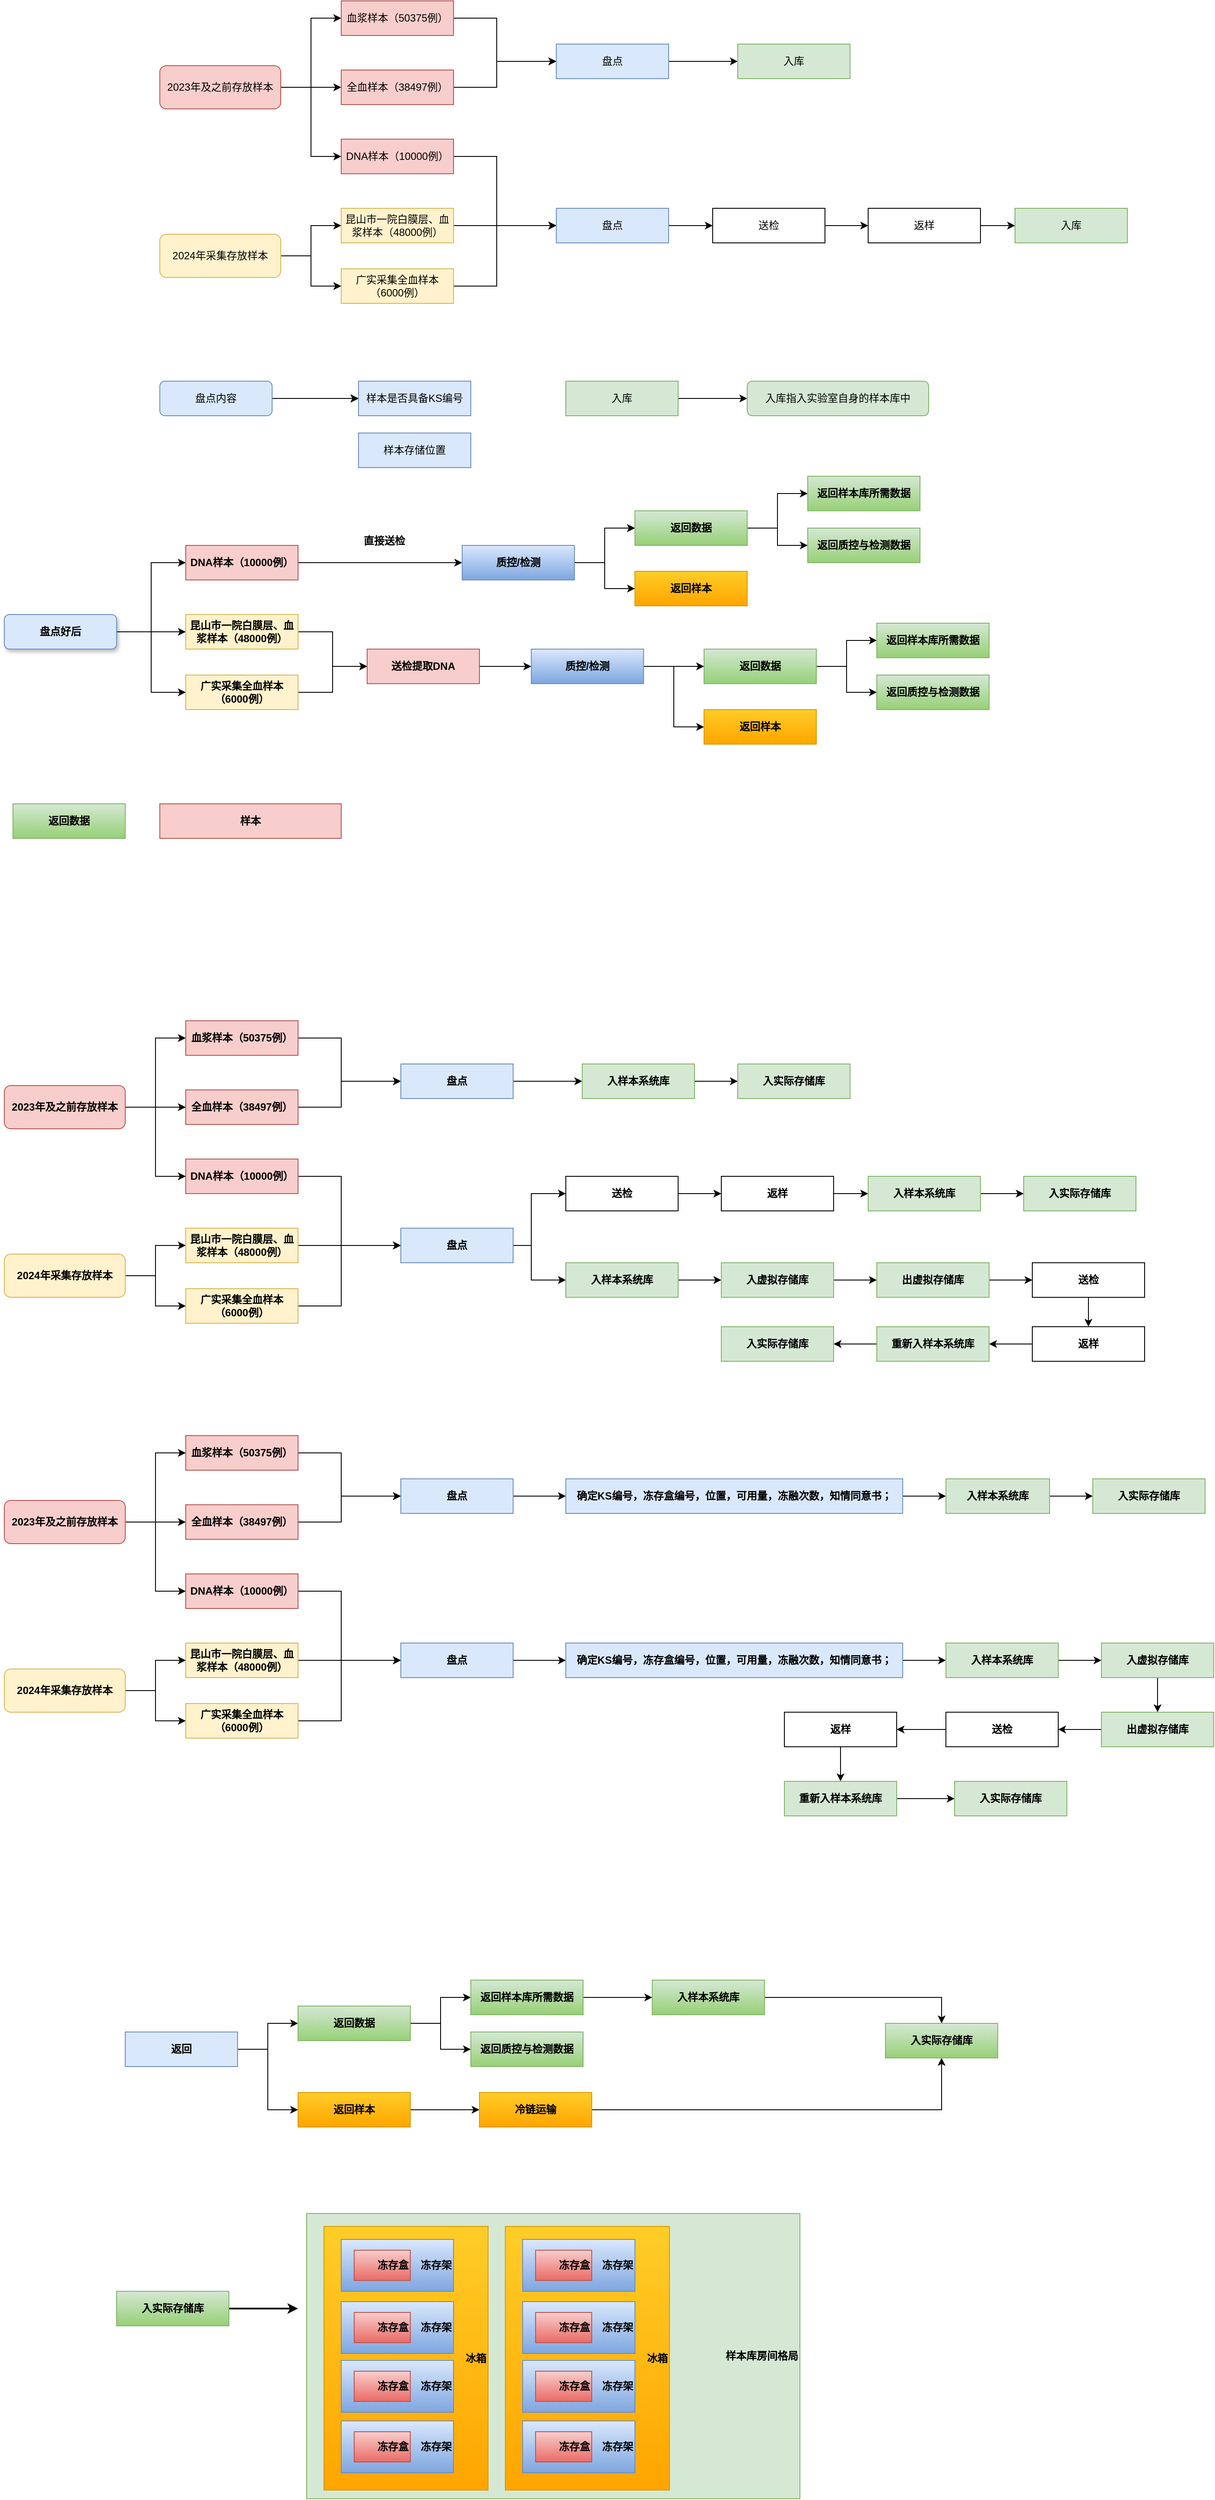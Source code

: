 <mxfile version="24.7.1" type="github">
  <diagram name="第 1 页" id="QVBnynI42UWNxAdyY9l1">
    <mxGraphModel dx="2369" dy="889" grid="1" gridSize="10" guides="1" tooltips="1" connect="1" arrows="1" fold="1" page="1" pageScale="1" pageWidth="827" pageHeight="1169" math="0" shadow="0">
      <root>
        <mxCell id="0" />
        <mxCell id="1" parent="0" />
        <mxCell id="ZDJ4VKsGL7rv84Cdhuyg-11" value="" style="edgeStyle=orthogonalEdgeStyle;rounded=0;orthogonalLoop=1;jettySize=auto;html=1;" edge="1" parent="1" source="ZDJ4VKsGL7rv84Cdhuyg-1" target="ZDJ4VKsGL7rv84Cdhuyg-10">
          <mxGeometry relative="1" as="geometry">
            <Array as="points">
              <mxPoint x="280" y="220" />
              <mxPoint x="280" y="270" />
            </Array>
          </mxGeometry>
        </mxCell>
        <mxCell id="ZDJ4VKsGL7rv84Cdhuyg-1" value="血浆样本（50375例）" style="rounded=0;whiteSpace=wrap;html=1;fillColor=#f8cecc;strokeColor=#b85450;" vertex="1" parent="1">
          <mxGeometry x="100" y="200" width="130" height="40" as="geometry" />
        </mxCell>
        <mxCell id="ZDJ4VKsGL7rv84Cdhuyg-12" style="edgeStyle=orthogonalEdgeStyle;rounded=0;orthogonalLoop=1;jettySize=auto;html=1;entryX=0;entryY=0.5;entryDx=0;entryDy=0;" edge="1" parent="1" source="ZDJ4VKsGL7rv84Cdhuyg-2" target="ZDJ4VKsGL7rv84Cdhuyg-10">
          <mxGeometry relative="1" as="geometry">
            <Array as="points">
              <mxPoint x="280" y="300" />
              <mxPoint x="280" y="270" />
            </Array>
          </mxGeometry>
        </mxCell>
        <mxCell id="ZDJ4VKsGL7rv84Cdhuyg-2" value="全血样本（38497例）" style="rounded=0;whiteSpace=wrap;html=1;fillColor=#f8cecc;strokeColor=#b85450;" vertex="1" parent="1">
          <mxGeometry x="100" y="280" width="130" height="40" as="geometry" />
        </mxCell>
        <mxCell id="ZDJ4VKsGL7rv84Cdhuyg-7" value="" style="edgeStyle=orthogonalEdgeStyle;rounded=0;orthogonalLoop=1;jettySize=auto;html=1;" edge="1" parent="1" source="ZDJ4VKsGL7rv84Cdhuyg-3" target="ZDJ4VKsGL7rv84Cdhuyg-6">
          <mxGeometry relative="1" as="geometry">
            <Array as="points">
              <mxPoint x="280" y="380" />
              <mxPoint x="280" y="460" />
            </Array>
          </mxGeometry>
        </mxCell>
        <mxCell id="ZDJ4VKsGL7rv84Cdhuyg-3" value="DNA样本（10000例）" style="rounded=0;whiteSpace=wrap;html=1;fillColor=#f8cecc;strokeColor=#b85450;" vertex="1" parent="1">
          <mxGeometry x="100" y="360" width="130" height="40" as="geometry" />
        </mxCell>
        <mxCell id="ZDJ4VKsGL7rv84Cdhuyg-8" style="edgeStyle=orthogonalEdgeStyle;rounded=0;orthogonalLoop=1;jettySize=auto;html=1;entryX=0;entryY=0.5;entryDx=0;entryDy=0;" edge="1" parent="1" source="ZDJ4VKsGL7rv84Cdhuyg-4" target="ZDJ4VKsGL7rv84Cdhuyg-6">
          <mxGeometry relative="1" as="geometry" />
        </mxCell>
        <mxCell id="ZDJ4VKsGL7rv84Cdhuyg-4" value="昆山市一院白膜层、血浆样本（48000例）" style="rounded=0;whiteSpace=wrap;html=1;fillColor=#fff2cc;strokeColor=#d6b656;" vertex="1" parent="1">
          <mxGeometry x="100" y="440" width="130" height="40" as="geometry" />
        </mxCell>
        <mxCell id="ZDJ4VKsGL7rv84Cdhuyg-9" style="edgeStyle=orthogonalEdgeStyle;rounded=0;orthogonalLoop=1;jettySize=auto;html=1;entryX=0;entryY=0.5;entryDx=0;entryDy=0;" edge="1" parent="1" source="ZDJ4VKsGL7rv84Cdhuyg-5" target="ZDJ4VKsGL7rv84Cdhuyg-6">
          <mxGeometry relative="1" as="geometry">
            <Array as="points">
              <mxPoint x="280" y="530" />
              <mxPoint x="280" y="460" />
            </Array>
          </mxGeometry>
        </mxCell>
        <mxCell id="ZDJ4VKsGL7rv84Cdhuyg-5" value="广实采集全血样本（6000例）" style="rounded=0;whiteSpace=wrap;html=1;fillColor=#fff2cc;strokeColor=#d6b656;" vertex="1" parent="1">
          <mxGeometry x="100" y="510" width="130" height="40" as="geometry" />
        </mxCell>
        <mxCell id="ZDJ4VKsGL7rv84Cdhuyg-14" value="" style="edgeStyle=orthogonalEdgeStyle;rounded=0;orthogonalLoop=1;jettySize=auto;html=1;" edge="1" parent="1" source="ZDJ4VKsGL7rv84Cdhuyg-6" target="ZDJ4VKsGL7rv84Cdhuyg-13">
          <mxGeometry relative="1" as="geometry" />
        </mxCell>
        <mxCell id="ZDJ4VKsGL7rv84Cdhuyg-6" value="盘点" style="rounded=0;whiteSpace=wrap;html=1;fillColor=#dae8fc;strokeColor=#6c8ebf;" vertex="1" parent="1">
          <mxGeometry x="349" y="440" width="130" height="40" as="geometry" />
        </mxCell>
        <mxCell id="ZDJ4VKsGL7rv84Cdhuyg-20" value="" style="edgeStyle=orthogonalEdgeStyle;rounded=0;orthogonalLoop=1;jettySize=auto;html=1;" edge="1" parent="1" source="ZDJ4VKsGL7rv84Cdhuyg-10" target="ZDJ4VKsGL7rv84Cdhuyg-19">
          <mxGeometry relative="1" as="geometry" />
        </mxCell>
        <mxCell id="ZDJ4VKsGL7rv84Cdhuyg-10" value="盘点" style="rounded=0;whiteSpace=wrap;html=1;fillColor=#dae8fc;strokeColor=#6c8ebf;" vertex="1" parent="1">
          <mxGeometry x="349" y="250" width="130" height="40" as="geometry" />
        </mxCell>
        <mxCell id="ZDJ4VKsGL7rv84Cdhuyg-16" value="" style="edgeStyle=orthogonalEdgeStyle;rounded=0;orthogonalLoop=1;jettySize=auto;html=1;" edge="1" parent="1" source="ZDJ4VKsGL7rv84Cdhuyg-13" target="ZDJ4VKsGL7rv84Cdhuyg-15">
          <mxGeometry relative="1" as="geometry" />
        </mxCell>
        <mxCell id="ZDJ4VKsGL7rv84Cdhuyg-13" value="送检" style="rounded=0;whiteSpace=wrap;html=1;" vertex="1" parent="1">
          <mxGeometry x="530" y="440" width="130" height="40" as="geometry" />
        </mxCell>
        <mxCell id="ZDJ4VKsGL7rv84Cdhuyg-18" value="" style="edgeStyle=orthogonalEdgeStyle;rounded=0;orthogonalLoop=1;jettySize=auto;html=1;" edge="1" parent="1" source="ZDJ4VKsGL7rv84Cdhuyg-15" target="ZDJ4VKsGL7rv84Cdhuyg-17">
          <mxGeometry relative="1" as="geometry" />
        </mxCell>
        <mxCell id="ZDJ4VKsGL7rv84Cdhuyg-15" value="返样" style="rounded=0;whiteSpace=wrap;html=1;" vertex="1" parent="1">
          <mxGeometry x="710" y="440" width="130" height="40" as="geometry" />
        </mxCell>
        <mxCell id="ZDJ4VKsGL7rv84Cdhuyg-17" value="入库" style="rounded=0;whiteSpace=wrap;html=1;fillColor=#d5e8d4;strokeColor=#82b366;" vertex="1" parent="1">
          <mxGeometry x="880" y="440" width="130" height="40" as="geometry" />
        </mxCell>
        <mxCell id="ZDJ4VKsGL7rv84Cdhuyg-19" value="入库" style="rounded=0;whiteSpace=wrap;html=1;fillColor=#d5e8d4;strokeColor=#82b366;" vertex="1" parent="1">
          <mxGeometry x="559" y="250" width="130" height="40" as="geometry" />
        </mxCell>
        <mxCell id="ZDJ4VKsGL7rv84Cdhuyg-22" style="edgeStyle=orthogonalEdgeStyle;rounded=0;orthogonalLoop=1;jettySize=auto;html=1;entryX=0;entryY=0.5;entryDx=0;entryDy=0;" edge="1" parent="1" source="ZDJ4VKsGL7rv84Cdhuyg-21" target="ZDJ4VKsGL7rv84Cdhuyg-1">
          <mxGeometry relative="1" as="geometry" />
        </mxCell>
        <mxCell id="ZDJ4VKsGL7rv84Cdhuyg-23" style="edgeStyle=orthogonalEdgeStyle;rounded=0;orthogonalLoop=1;jettySize=auto;html=1;entryX=0;entryY=0.5;entryDx=0;entryDy=0;" edge="1" parent="1" source="ZDJ4VKsGL7rv84Cdhuyg-21" target="ZDJ4VKsGL7rv84Cdhuyg-2">
          <mxGeometry relative="1" as="geometry" />
        </mxCell>
        <mxCell id="ZDJ4VKsGL7rv84Cdhuyg-24" style="edgeStyle=orthogonalEdgeStyle;rounded=0;orthogonalLoop=1;jettySize=auto;html=1;entryX=0;entryY=0.5;entryDx=0;entryDy=0;" edge="1" parent="1" source="ZDJ4VKsGL7rv84Cdhuyg-21" target="ZDJ4VKsGL7rv84Cdhuyg-3">
          <mxGeometry relative="1" as="geometry" />
        </mxCell>
        <mxCell id="ZDJ4VKsGL7rv84Cdhuyg-21" value="2023年及之前存放样本" style="rounded=1;whiteSpace=wrap;html=1;fillColor=#f8cecc;strokeColor=#b85450;" vertex="1" parent="1">
          <mxGeometry x="-110" y="275" width="140" height="50" as="geometry" />
        </mxCell>
        <mxCell id="ZDJ4VKsGL7rv84Cdhuyg-26" style="edgeStyle=orthogonalEdgeStyle;rounded=0;orthogonalLoop=1;jettySize=auto;html=1;entryX=0;entryY=0.5;entryDx=0;entryDy=0;" edge="1" parent="1" source="ZDJ4VKsGL7rv84Cdhuyg-25" target="ZDJ4VKsGL7rv84Cdhuyg-4">
          <mxGeometry relative="1" as="geometry" />
        </mxCell>
        <mxCell id="ZDJ4VKsGL7rv84Cdhuyg-27" style="edgeStyle=orthogonalEdgeStyle;rounded=0;orthogonalLoop=1;jettySize=auto;html=1;entryX=0;entryY=0.5;entryDx=0;entryDy=0;" edge="1" parent="1" source="ZDJ4VKsGL7rv84Cdhuyg-25" target="ZDJ4VKsGL7rv84Cdhuyg-5">
          <mxGeometry relative="1" as="geometry" />
        </mxCell>
        <mxCell id="ZDJ4VKsGL7rv84Cdhuyg-25" value="2024年采集存放样本" style="rounded=1;whiteSpace=wrap;html=1;fillColor=#fff2cc;strokeColor=#d6b656;" vertex="1" parent="1">
          <mxGeometry x="-110" y="470" width="140" height="50" as="geometry" />
        </mxCell>
        <mxCell id="ZDJ4VKsGL7rv84Cdhuyg-30" value="" style="edgeStyle=orthogonalEdgeStyle;rounded=0;orthogonalLoop=1;jettySize=auto;html=1;" edge="1" parent="1" source="ZDJ4VKsGL7rv84Cdhuyg-28" target="ZDJ4VKsGL7rv84Cdhuyg-29">
          <mxGeometry relative="1" as="geometry" />
        </mxCell>
        <mxCell id="ZDJ4VKsGL7rv84Cdhuyg-31" value="" style="edgeStyle=orthogonalEdgeStyle;rounded=0;orthogonalLoop=1;jettySize=auto;html=1;" edge="1" parent="1" source="ZDJ4VKsGL7rv84Cdhuyg-28" target="ZDJ4VKsGL7rv84Cdhuyg-29">
          <mxGeometry relative="1" as="geometry" />
        </mxCell>
        <mxCell id="ZDJ4VKsGL7rv84Cdhuyg-32" value="" style="edgeStyle=orthogonalEdgeStyle;rounded=0;orthogonalLoop=1;jettySize=auto;html=1;" edge="1" parent="1" source="ZDJ4VKsGL7rv84Cdhuyg-28" target="ZDJ4VKsGL7rv84Cdhuyg-29">
          <mxGeometry relative="1" as="geometry" />
        </mxCell>
        <mxCell id="ZDJ4VKsGL7rv84Cdhuyg-33" value="" style="edgeStyle=orthogonalEdgeStyle;rounded=0;orthogonalLoop=1;jettySize=auto;html=1;" edge="1" parent="1" source="ZDJ4VKsGL7rv84Cdhuyg-28" target="ZDJ4VKsGL7rv84Cdhuyg-29">
          <mxGeometry relative="1" as="geometry" />
        </mxCell>
        <mxCell id="ZDJ4VKsGL7rv84Cdhuyg-28" value="盘点内容" style="rounded=1;whiteSpace=wrap;html=1;fillColor=#dae8fc;strokeColor=#6c8ebf;" vertex="1" parent="1">
          <mxGeometry x="-110" y="640" width="130" height="40" as="geometry" />
        </mxCell>
        <mxCell id="ZDJ4VKsGL7rv84Cdhuyg-29" value="样本是否具备KS编号" style="rounded=0;whiteSpace=wrap;html=1;fillColor=#dae8fc;strokeColor=#6c8ebf;" vertex="1" parent="1">
          <mxGeometry x="120" y="640" width="130" height="40" as="geometry" />
        </mxCell>
        <mxCell id="ZDJ4VKsGL7rv84Cdhuyg-34" value="样本存储位置" style="rounded=0;whiteSpace=wrap;html=1;fillColor=#dae8fc;strokeColor=#6c8ebf;" vertex="1" parent="1">
          <mxGeometry x="120" y="700" width="130" height="40" as="geometry" />
        </mxCell>
        <mxCell id="ZDJ4VKsGL7rv84Cdhuyg-37" value="" style="edgeStyle=orthogonalEdgeStyle;rounded=0;orthogonalLoop=1;jettySize=auto;html=1;" edge="1" parent="1" source="ZDJ4VKsGL7rv84Cdhuyg-35" target="ZDJ4VKsGL7rv84Cdhuyg-36">
          <mxGeometry relative="1" as="geometry" />
        </mxCell>
        <mxCell id="ZDJ4VKsGL7rv84Cdhuyg-35" value="入库" style="rounded=0;whiteSpace=wrap;html=1;fillColor=#d5e8d4;strokeColor=#82b366;" vertex="1" parent="1">
          <mxGeometry x="360" y="640" width="130" height="40" as="geometry" />
        </mxCell>
        <mxCell id="ZDJ4VKsGL7rv84Cdhuyg-36" value="入库指入实验室自身的样本库中" style="rounded=1;whiteSpace=wrap;html=1;fillColor=#d5e8d4;strokeColor=#82b366;" vertex="1" parent="1">
          <mxGeometry x="570" y="640" width="210" height="40" as="geometry" />
        </mxCell>
        <mxCell id="ZDJ4VKsGL7rv84Cdhuyg-64" style="edgeStyle=orthogonalEdgeStyle;rounded=0;orthogonalLoop=1;jettySize=auto;html=1;entryX=0;entryY=0.5;entryDx=0;entryDy=0;fontStyle=1" edge="1" parent="1" source="ZDJ4VKsGL7rv84Cdhuyg-39" target="ZDJ4VKsGL7rv84Cdhuyg-55">
          <mxGeometry relative="1" as="geometry" />
        </mxCell>
        <mxCell id="ZDJ4VKsGL7rv84Cdhuyg-39" value="DNA样本（10000例）" style="rounded=0;whiteSpace=wrap;html=1;fillColor=#f8cecc;strokeColor=#b85450;fontStyle=1" vertex="1" parent="1">
          <mxGeometry x="-80" y="830" width="130" height="40" as="geometry" />
        </mxCell>
        <mxCell id="ZDJ4VKsGL7rv84Cdhuyg-66" style="edgeStyle=orthogonalEdgeStyle;rounded=0;orthogonalLoop=1;jettySize=auto;html=1;entryX=0;entryY=0.5;entryDx=0;entryDy=0;fontStyle=1" edge="1" parent="1" source="ZDJ4VKsGL7rv84Cdhuyg-41" target="ZDJ4VKsGL7rv84Cdhuyg-61">
          <mxGeometry relative="1" as="geometry" />
        </mxCell>
        <mxCell id="ZDJ4VKsGL7rv84Cdhuyg-41" value="昆山市一院白膜层、血浆样本（48000例）" style="rounded=0;whiteSpace=wrap;html=1;fillColor=#fff2cc;strokeColor=#d6b656;fontStyle=1" vertex="1" parent="1">
          <mxGeometry x="-80" y="910" width="130" height="40" as="geometry" />
        </mxCell>
        <mxCell id="ZDJ4VKsGL7rv84Cdhuyg-67" style="edgeStyle=orthogonalEdgeStyle;rounded=0;orthogonalLoop=1;jettySize=auto;html=1;entryX=0;entryY=0.5;entryDx=0;entryDy=0;fontStyle=1" edge="1" parent="1" source="ZDJ4VKsGL7rv84Cdhuyg-43" target="ZDJ4VKsGL7rv84Cdhuyg-61">
          <mxGeometry relative="1" as="geometry" />
        </mxCell>
        <mxCell id="ZDJ4VKsGL7rv84Cdhuyg-43" value="广实采集全血样本（6000例）" style="rounded=0;whiteSpace=wrap;html=1;fillColor=#fff2cc;strokeColor=#d6b656;fontStyle=1" vertex="1" parent="1">
          <mxGeometry x="-80" y="980" width="130" height="40" as="geometry" />
        </mxCell>
        <mxCell id="ZDJ4VKsGL7rv84Cdhuyg-46" value="返回样本" style="rounded=0;whiteSpace=wrap;html=1;fillColor=#ffcd28;gradientColor=#ffa500;strokeColor=#d79b00;fontStyle=1" vertex="1" parent="1">
          <mxGeometry x="440" y="860" width="130" height="40" as="geometry" />
        </mxCell>
        <mxCell id="ZDJ4VKsGL7rv84Cdhuyg-50" style="edgeStyle=orthogonalEdgeStyle;rounded=0;orthogonalLoop=1;jettySize=auto;html=1;entryX=0;entryY=0.5;entryDx=0;entryDy=0;fontStyle=1" edge="1" parent="1" source="ZDJ4VKsGL7rv84Cdhuyg-49" target="ZDJ4VKsGL7rv84Cdhuyg-39">
          <mxGeometry relative="1" as="geometry" />
        </mxCell>
        <mxCell id="ZDJ4VKsGL7rv84Cdhuyg-51" style="edgeStyle=orthogonalEdgeStyle;rounded=0;orthogonalLoop=1;jettySize=auto;html=1;entryX=0;entryY=0.5;entryDx=0;entryDy=0;fontStyle=1" edge="1" parent="1" source="ZDJ4VKsGL7rv84Cdhuyg-49" target="ZDJ4VKsGL7rv84Cdhuyg-41">
          <mxGeometry relative="1" as="geometry" />
        </mxCell>
        <mxCell id="ZDJ4VKsGL7rv84Cdhuyg-52" style="edgeStyle=orthogonalEdgeStyle;rounded=0;orthogonalLoop=1;jettySize=auto;html=1;entryX=0;entryY=0.5;entryDx=0;entryDy=0;fontStyle=1" edge="1" parent="1" source="ZDJ4VKsGL7rv84Cdhuyg-49" target="ZDJ4VKsGL7rv84Cdhuyg-43">
          <mxGeometry relative="1" as="geometry" />
        </mxCell>
        <mxCell id="ZDJ4VKsGL7rv84Cdhuyg-49" value="盘点好后" style="rounded=1;whiteSpace=wrap;html=1;fillColor=#dae8fc;strokeColor=#6c8ebf;shadow=1;fontStyle=1" vertex="1" parent="1">
          <mxGeometry x="-290" y="910" width="130" height="40" as="geometry" />
        </mxCell>
        <mxCell id="ZDJ4VKsGL7rv84Cdhuyg-58" value="" style="edgeStyle=orthogonalEdgeStyle;rounded=0;orthogonalLoop=1;jettySize=auto;html=1;fontStyle=1" edge="1" parent="1" source="ZDJ4VKsGL7rv84Cdhuyg-55" target="ZDJ4VKsGL7rv84Cdhuyg-57">
          <mxGeometry relative="1" as="geometry" />
        </mxCell>
        <mxCell id="ZDJ4VKsGL7rv84Cdhuyg-59" value="" style="edgeStyle=orthogonalEdgeStyle;rounded=0;orthogonalLoop=1;jettySize=auto;html=1;fontStyle=1" edge="1" parent="1" source="ZDJ4VKsGL7rv84Cdhuyg-55" target="ZDJ4VKsGL7rv84Cdhuyg-57">
          <mxGeometry relative="1" as="geometry" />
        </mxCell>
        <mxCell id="ZDJ4VKsGL7rv84Cdhuyg-60" style="edgeStyle=orthogonalEdgeStyle;rounded=0;orthogonalLoop=1;jettySize=auto;html=1;entryX=0;entryY=0.5;entryDx=0;entryDy=0;fontStyle=1" edge="1" parent="1" source="ZDJ4VKsGL7rv84Cdhuyg-55" target="ZDJ4VKsGL7rv84Cdhuyg-46">
          <mxGeometry relative="1" as="geometry" />
        </mxCell>
        <mxCell id="ZDJ4VKsGL7rv84Cdhuyg-55" value="质控/检测" style="rounded=0;whiteSpace=wrap;html=1;fillColor=#dae8fc;gradientColor=#7ea6e0;strokeColor=#6c8ebf;fontStyle=1" vertex="1" parent="1">
          <mxGeometry x="240" y="830" width="130" height="40" as="geometry" />
        </mxCell>
        <mxCell id="ZDJ4VKsGL7rv84Cdhuyg-170" value="" style="edgeStyle=orthogonalEdgeStyle;rounded=0;orthogonalLoop=1;jettySize=auto;html=1;" edge="1" parent="1" source="ZDJ4VKsGL7rv84Cdhuyg-57" target="ZDJ4VKsGL7rv84Cdhuyg-169">
          <mxGeometry relative="1" as="geometry" />
        </mxCell>
        <mxCell id="ZDJ4VKsGL7rv84Cdhuyg-172" style="edgeStyle=orthogonalEdgeStyle;rounded=0;orthogonalLoop=1;jettySize=auto;html=1;entryX=0;entryY=0.5;entryDx=0;entryDy=0;" edge="1" parent="1" source="ZDJ4VKsGL7rv84Cdhuyg-57" target="ZDJ4VKsGL7rv84Cdhuyg-171">
          <mxGeometry relative="1" as="geometry" />
        </mxCell>
        <mxCell id="ZDJ4VKsGL7rv84Cdhuyg-57" value="返回数据" style="rounded=0;whiteSpace=wrap;html=1;fillColor=#d5e8d4;strokeColor=#82b366;gradientColor=#97d077;fontStyle=1" vertex="1" parent="1">
          <mxGeometry x="440" y="790" width="130" height="40" as="geometry" />
        </mxCell>
        <mxCell id="ZDJ4VKsGL7rv84Cdhuyg-63" value="" style="edgeStyle=orthogonalEdgeStyle;rounded=0;orthogonalLoop=1;jettySize=auto;html=1;fontStyle=1" edge="1" parent="1" source="ZDJ4VKsGL7rv84Cdhuyg-61" target="ZDJ4VKsGL7rv84Cdhuyg-62">
          <mxGeometry relative="1" as="geometry" />
        </mxCell>
        <mxCell id="ZDJ4VKsGL7rv84Cdhuyg-61" value="送检提取DNA" style="rounded=0;whiteSpace=wrap;html=1;fillColor=#f8cecc;strokeColor=#b85450;fontStyle=1" vertex="1" parent="1">
          <mxGeometry x="130" y="950" width="130" height="40" as="geometry" />
        </mxCell>
        <mxCell id="ZDJ4VKsGL7rv84Cdhuyg-69" value="" style="edgeStyle=orthogonalEdgeStyle;rounded=0;orthogonalLoop=1;jettySize=auto;html=1;fontStyle=1" edge="1" parent="1" source="ZDJ4VKsGL7rv84Cdhuyg-62" target="ZDJ4VKsGL7rv84Cdhuyg-68">
          <mxGeometry relative="1" as="geometry" />
        </mxCell>
        <mxCell id="ZDJ4VKsGL7rv84Cdhuyg-71" style="edgeStyle=orthogonalEdgeStyle;rounded=0;orthogonalLoop=1;jettySize=auto;html=1;entryX=0;entryY=0.5;entryDx=0;entryDy=0;fontStyle=1" edge="1" parent="1" source="ZDJ4VKsGL7rv84Cdhuyg-62" target="ZDJ4VKsGL7rv84Cdhuyg-70">
          <mxGeometry relative="1" as="geometry" />
        </mxCell>
        <mxCell id="ZDJ4VKsGL7rv84Cdhuyg-62" value="质控/检测" style="rounded=0;whiteSpace=wrap;html=1;fillColor=#dae8fc;gradientColor=#7ea6e0;strokeColor=#6c8ebf;fontStyle=1" vertex="1" parent="1">
          <mxGeometry x="320" y="950" width="130" height="40" as="geometry" />
        </mxCell>
        <mxCell id="ZDJ4VKsGL7rv84Cdhuyg-65" value="直接送检" style="text;html=1;align=center;verticalAlign=middle;whiteSpace=wrap;rounded=0;fontStyle=1" vertex="1" parent="1">
          <mxGeometry x="120" y="810" width="60" height="30" as="geometry" />
        </mxCell>
        <mxCell id="ZDJ4VKsGL7rv84Cdhuyg-175" style="edgeStyle=orthogonalEdgeStyle;rounded=0;orthogonalLoop=1;jettySize=auto;html=1;entryX=0;entryY=0.5;entryDx=0;entryDy=0;" edge="1" parent="1" source="ZDJ4VKsGL7rv84Cdhuyg-68" target="ZDJ4VKsGL7rv84Cdhuyg-173">
          <mxGeometry relative="1" as="geometry" />
        </mxCell>
        <mxCell id="ZDJ4VKsGL7rv84Cdhuyg-176" style="edgeStyle=orthogonalEdgeStyle;rounded=0;orthogonalLoop=1;jettySize=auto;html=1;entryX=0;entryY=0.5;entryDx=0;entryDy=0;" edge="1" parent="1" source="ZDJ4VKsGL7rv84Cdhuyg-68" target="ZDJ4VKsGL7rv84Cdhuyg-174">
          <mxGeometry relative="1" as="geometry" />
        </mxCell>
        <mxCell id="ZDJ4VKsGL7rv84Cdhuyg-68" value="返回数据" style="rounded=0;whiteSpace=wrap;html=1;fillColor=#d5e8d4;gradientColor=#97d077;strokeColor=#82b366;fontStyle=1" vertex="1" parent="1">
          <mxGeometry x="520" y="950" width="130" height="40" as="geometry" />
        </mxCell>
        <mxCell id="ZDJ4VKsGL7rv84Cdhuyg-70" value="返回样本" style="rounded=0;whiteSpace=wrap;html=1;fillColor=#ffcd28;gradientColor=#ffa500;strokeColor=#d79b00;fontStyle=1" vertex="1" parent="1">
          <mxGeometry x="520" y="1020" width="130" height="40" as="geometry" />
        </mxCell>
        <mxCell id="ZDJ4VKsGL7rv84Cdhuyg-72" value="返回数据" style="rounded=0;whiteSpace=wrap;html=1;fillColor=#d5e8d4;strokeColor=#82b366;gradientColor=#97d077;fontStyle=1" vertex="1" parent="1">
          <mxGeometry x="-280" y="1129" width="130" height="40" as="geometry" />
        </mxCell>
        <mxCell id="ZDJ4VKsGL7rv84Cdhuyg-73" value="样本" style="rounded=0;whiteSpace=wrap;html=1;fillColor=#f8cecc;strokeColor=#b85450;fontStyle=1" vertex="1" parent="1">
          <mxGeometry x="-110" y="1129" width="210" height="40" as="geometry" />
        </mxCell>
        <mxCell id="ZDJ4VKsGL7rv84Cdhuyg-74" value="" style="edgeStyle=orthogonalEdgeStyle;rounded=0;orthogonalLoop=1;jettySize=auto;html=1;fontStyle=1;textShadow=0;" edge="1" parent="1" source="ZDJ4VKsGL7rv84Cdhuyg-75" target="ZDJ4VKsGL7rv84Cdhuyg-87">
          <mxGeometry relative="1" as="geometry">
            <Array as="points">
              <mxPoint x="100" y="1400" />
              <mxPoint x="100" y="1450" />
            </Array>
          </mxGeometry>
        </mxCell>
        <mxCell id="ZDJ4VKsGL7rv84Cdhuyg-75" value="血浆样本（50375例）" style="rounded=0;whiteSpace=wrap;html=1;fillColor=#f8cecc;strokeColor=#b85450;fontStyle=1;textShadow=0;" vertex="1" parent="1">
          <mxGeometry x="-80" y="1380" width="130" height="40" as="geometry" />
        </mxCell>
        <mxCell id="ZDJ4VKsGL7rv84Cdhuyg-76" style="edgeStyle=orthogonalEdgeStyle;rounded=0;orthogonalLoop=1;jettySize=auto;html=1;entryX=0;entryY=0.5;entryDx=0;entryDy=0;fontStyle=1;textShadow=0;" edge="1" parent="1" source="ZDJ4VKsGL7rv84Cdhuyg-77" target="ZDJ4VKsGL7rv84Cdhuyg-87">
          <mxGeometry relative="1" as="geometry">
            <Array as="points">
              <mxPoint x="100" y="1480" />
              <mxPoint x="100" y="1450" />
            </Array>
          </mxGeometry>
        </mxCell>
        <mxCell id="ZDJ4VKsGL7rv84Cdhuyg-77" value="全血样本（38497例）" style="rounded=0;whiteSpace=wrap;html=1;fillColor=#f8cecc;strokeColor=#b85450;fontStyle=1;textShadow=0;" vertex="1" parent="1">
          <mxGeometry x="-80" y="1460" width="130" height="40" as="geometry" />
        </mxCell>
        <mxCell id="ZDJ4VKsGL7rv84Cdhuyg-78" value="" style="edgeStyle=orthogonalEdgeStyle;rounded=0;orthogonalLoop=1;jettySize=auto;html=1;fontStyle=1;textShadow=0;" edge="1" parent="1" source="ZDJ4VKsGL7rv84Cdhuyg-79" target="ZDJ4VKsGL7rv84Cdhuyg-85">
          <mxGeometry relative="1" as="geometry">
            <Array as="points">
              <mxPoint x="100" y="1560" />
              <mxPoint x="100" y="1640" />
            </Array>
          </mxGeometry>
        </mxCell>
        <mxCell id="ZDJ4VKsGL7rv84Cdhuyg-79" value="DNA样本（10000例）" style="rounded=0;whiteSpace=wrap;html=1;fillColor=#f8cecc;strokeColor=#b85450;fontStyle=1;textShadow=0;" vertex="1" parent="1">
          <mxGeometry x="-80" y="1540" width="130" height="40" as="geometry" />
        </mxCell>
        <mxCell id="ZDJ4VKsGL7rv84Cdhuyg-80" style="edgeStyle=orthogonalEdgeStyle;rounded=0;orthogonalLoop=1;jettySize=auto;html=1;entryX=0;entryY=0.5;entryDx=0;entryDy=0;fontStyle=1;textShadow=0;" edge="1" parent="1" source="ZDJ4VKsGL7rv84Cdhuyg-81" target="ZDJ4VKsGL7rv84Cdhuyg-85">
          <mxGeometry relative="1" as="geometry" />
        </mxCell>
        <mxCell id="ZDJ4VKsGL7rv84Cdhuyg-81" value="昆山市一院白膜层、血浆样本（48000例）" style="rounded=0;whiteSpace=wrap;html=1;fillColor=#fff2cc;strokeColor=#d6b656;fontStyle=1;textShadow=0;" vertex="1" parent="1">
          <mxGeometry x="-80" y="1620" width="130" height="40" as="geometry" />
        </mxCell>
        <mxCell id="ZDJ4VKsGL7rv84Cdhuyg-82" style="edgeStyle=orthogonalEdgeStyle;rounded=0;orthogonalLoop=1;jettySize=auto;html=1;entryX=0;entryY=0.5;entryDx=0;entryDy=0;fontStyle=1;textShadow=0;" edge="1" parent="1" source="ZDJ4VKsGL7rv84Cdhuyg-83" target="ZDJ4VKsGL7rv84Cdhuyg-85">
          <mxGeometry relative="1" as="geometry">
            <Array as="points">
              <mxPoint x="100" y="1710" />
              <mxPoint x="100" y="1640" />
            </Array>
          </mxGeometry>
        </mxCell>
        <mxCell id="ZDJ4VKsGL7rv84Cdhuyg-83" value="广实采集全血样本（6000例）" style="rounded=0;whiteSpace=wrap;html=1;fillColor=#fff2cc;strokeColor=#d6b656;fontStyle=1;textShadow=0;" vertex="1" parent="1">
          <mxGeometry x="-80" y="1690" width="130" height="40" as="geometry" />
        </mxCell>
        <mxCell id="ZDJ4VKsGL7rv84Cdhuyg-84" value="" style="edgeStyle=orthogonalEdgeStyle;rounded=0;orthogonalLoop=1;jettySize=auto;html=1;fontStyle=1;textShadow=0;" edge="1" parent="1" source="ZDJ4VKsGL7rv84Cdhuyg-85" target="ZDJ4VKsGL7rv84Cdhuyg-89">
          <mxGeometry relative="1" as="geometry">
            <Array as="points">
              <mxPoint x="320" y="1640" />
              <mxPoint x="320" y="1580" />
            </Array>
          </mxGeometry>
        </mxCell>
        <mxCell id="ZDJ4VKsGL7rv84Cdhuyg-108" style="edgeStyle=orthogonalEdgeStyle;rounded=0;orthogonalLoop=1;jettySize=auto;html=1;entryX=0;entryY=0.5;entryDx=0;entryDy=0;fontStyle=1;textShadow=0;" edge="1" parent="1" source="ZDJ4VKsGL7rv84Cdhuyg-85" target="ZDJ4VKsGL7rv84Cdhuyg-106">
          <mxGeometry relative="1" as="geometry">
            <Array as="points">
              <mxPoint x="320" y="1640" />
              <mxPoint x="320" y="1680" />
            </Array>
          </mxGeometry>
        </mxCell>
        <mxCell id="ZDJ4VKsGL7rv84Cdhuyg-85" value="盘点" style="rounded=0;whiteSpace=wrap;html=1;fillColor=#dae8fc;strokeColor=#6c8ebf;fontStyle=1;textShadow=0;" vertex="1" parent="1">
          <mxGeometry x="169" y="1620" width="130" height="40" as="geometry" />
        </mxCell>
        <mxCell id="ZDJ4VKsGL7rv84Cdhuyg-86" value="" style="edgeStyle=orthogonalEdgeStyle;rounded=0;orthogonalLoop=1;jettySize=auto;html=1;fontStyle=1;textShadow=0;" edge="1" parent="1" source="ZDJ4VKsGL7rv84Cdhuyg-87" target="ZDJ4VKsGL7rv84Cdhuyg-93">
          <mxGeometry relative="1" as="geometry" />
        </mxCell>
        <mxCell id="ZDJ4VKsGL7rv84Cdhuyg-87" value="盘点" style="rounded=0;whiteSpace=wrap;html=1;fillColor=#dae8fc;strokeColor=#6c8ebf;fontStyle=1;textShadow=0;" vertex="1" parent="1">
          <mxGeometry x="169" y="1430" width="130" height="40" as="geometry" />
        </mxCell>
        <mxCell id="ZDJ4VKsGL7rv84Cdhuyg-88" value="" style="edgeStyle=orthogonalEdgeStyle;rounded=0;orthogonalLoop=1;jettySize=auto;html=1;fontStyle=1;textShadow=0;" edge="1" parent="1" source="ZDJ4VKsGL7rv84Cdhuyg-89" target="ZDJ4VKsGL7rv84Cdhuyg-91">
          <mxGeometry relative="1" as="geometry" />
        </mxCell>
        <mxCell id="ZDJ4VKsGL7rv84Cdhuyg-89" value="送检" style="rounded=0;whiteSpace=wrap;html=1;fontStyle=1;textShadow=0;" vertex="1" parent="1">
          <mxGeometry x="360" y="1560" width="130" height="40" as="geometry" />
        </mxCell>
        <mxCell id="ZDJ4VKsGL7rv84Cdhuyg-90" value="" style="edgeStyle=orthogonalEdgeStyle;rounded=0;orthogonalLoop=1;jettySize=auto;html=1;fontStyle=1;textShadow=0;" edge="1" parent="1" source="ZDJ4VKsGL7rv84Cdhuyg-91" target="ZDJ4VKsGL7rv84Cdhuyg-92">
          <mxGeometry relative="1" as="geometry" />
        </mxCell>
        <mxCell id="ZDJ4VKsGL7rv84Cdhuyg-91" value="返样" style="rounded=0;whiteSpace=wrap;html=1;fontStyle=1;textShadow=0;" vertex="1" parent="1">
          <mxGeometry x="540" y="1560" width="130" height="40" as="geometry" />
        </mxCell>
        <mxCell id="ZDJ4VKsGL7rv84Cdhuyg-104" value="" style="edgeStyle=orthogonalEdgeStyle;rounded=0;orthogonalLoop=1;jettySize=auto;html=1;fontStyle=1;textShadow=0;" edge="1" parent="1" source="ZDJ4VKsGL7rv84Cdhuyg-92" target="ZDJ4VKsGL7rv84Cdhuyg-103">
          <mxGeometry relative="1" as="geometry" />
        </mxCell>
        <mxCell id="ZDJ4VKsGL7rv84Cdhuyg-92" value="入样本系统库" style="rounded=0;whiteSpace=wrap;html=1;fillColor=#d5e8d4;strokeColor=#82b366;fontStyle=1;textShadow=0;" vertex="1" parent="1">
          <mxGeometry x="710" y="1560" width="130" height="40" as="geometry" />
        </mxCell>
        <mxCell id="ZDJ4VKsGL7rv84Cdhuyg-102" value="" style="edgeStyle=orthogonalEdgeStyle;rounded=0;orthogonalLoop=1;jettySize=auto;html=1;fontStyle=1;textShadow=0;" edge="1" parent="1" source="ZDJ4VKsGL7rv84Cdhuyg-93" target="ZDJ4VKsGL7rv84Cdhuyg-101">
          <mxGeometry relative="1" as="geometry" />
        </mxCell>
        <mxCell id="ZDJ4VKsGL7rv84Cdhuyg-93" value="入样本系统库" style="rounded=0;whiteSpace=wrap;html=1;fillColor=#d5e8d4;strokeColor=#82b366;fontStyle=1;textShadow=0;" vertex="1" parent="1">
          <mxGeometry x="379" y="1430" width="130" height="40" as="geometry" />
        </mxCell>
        <mxCell id="ZDJ4VKsGL7rv84Cdhuyg-94" style="edgeStyle=orthogonalEdgeStyle;rounded=0;orthogonalLoop=1;jettySize=auto;html=1;entryX=0;entryY=0.5;entryDx=0;entryDy=0;fontStyle=1;textShadow=0;" edge="1" parent="1" source="ZDJ4VKsGL7rv84Cdhuyg-97" target="ZDJ4VKsGL7rv84Cdhuyg-75">
          <mxGeometry relative="1" as="geometry" />
        </mxCell>
        <mxCell id="ZDJ4VKsGL7rv84Cdhuyg-95" style="edgeStyle=orthogonalEdgeStyle;rounded=0;orthogonalLoop=1;jettySize=auto;html=1;entryX=0;entryY=0.5;entryDx=0;entryDy=0;fontStyle=1;textShadow=0;" edge="1" parent="1" source="ZDJ4VKsGL7rv84Cdhuyg-97" target="ZDJ4VKsGL7rv84Cdhuyg-77">
          <mxGeometry relative="1" as="geometry" />
        </mxCell>
        <mxCell id="ZDJ4VKsGL7rv84Cdhuyg-96" style="edgeStyle=orthogonalEdgeStyle;rounded=0;orthogonalLoop=1;jettySize=auto;html=1;entryX=0;entryY=0.5;entryDx=0;entryDy=0;fontStyle=1;textShadow=0;" edge="1" parent="1" source="ZDJ4VKsGL7rv84Cdhuyg-97" target="ZDJ4VKsGL7rv84Cdhuyg-79">
          <mxGeometry relative="1" as="geometry" />
        </mxCell>
        <mxCell id="ZDJ4VKsGL7rv84Cdhuyg-97" value="2023年及之前存放样本" style="rounded=1;whiteSpace=wrap;html=1;fillColor=#f8cecc;strokeColor=#b85450;fontStyle=1;textShadow=0;" vertex="1" parent="1">
          <mxGeometry x="-290" y="1455" width="140" height="50" as="geometry" />
        </mxCell>
        <mxCell id="ZDJ4VKsGL7rv84Cdhuyg-98" style="edgeStyle=orthogonalEdgeStyle;rounded=0;orthogonalLoop=1;jettySize=auto;html=1;entryX=0;entryY=0.5;entryDx=0;entryDy=0;fontStyle=1;textShadow=0;" edge="1" parent="1" source="ZDJ4VKsGL7rv84Cdhuyg-100" target="ZDJ4VKsGL7rv84Cdhuyg-81">
          <mxGeometry relative="1" as="geometry" />
        </mxCell>
        <mxCell id="ZDJ4VKsGL7rv84Cdhuyg-99" style="edgeStyle=orthogonalEdgeStyle;rounded=0;orthogonalLoop=1;jettySize=auto;html=1;entryX=0;entryY=0.5;entryDx=0;entryDy=0;fontStyle=1;textShadow=0;" edge="1" parent="1" source="ZDJ4VKsGL7rv84Cdhuyg-100" target="ZDJ4VKsGL7rv84Cdhuyg-83">
          <mxGeometry relative="1" as="geometry" />
        </mxCell>
        <mxCell id="ZDJ4VKsGL7rv84Cdhuyg-100" value="2024年采集存放样本" style="rounded=1;whiteSpace=wrap;html=1;fillColor=#fff2cc;strokeColor=#d6b656;fontStyle=1;textShadow=0;" vertex="1" parent="1">
          <mxGeometry x="-290" y="1650" width="140" height="50" as="geometry" />
        </mxCell>
        <mxCell id="ZDJ4VKsGL7rv84Cdhuyg-101" value="入实际存储库" style="rounded=0;whiteSpace=wrap;html=1;fillColor=#d5e8d4;strokeColor=#82b366;fontStyle=1;textShadow=0;" vertex="1" parent="1">
          <mxGeometry x="559" y="1430" width="130" height="40" as="geometry" />
        </mxCell>
        <mxCell id="ZDJ4VKsGL7rv84Cdhuyg-103" value="入实际存储库" style="rounded=0;whiteSpace=wrap;html=1;fillColor=#d5e8d4;strokeColor=#82b366;fontStyle=1;textShadow=0;" vertex="1" parent="1">
          <mxGeometry x="890" y="1560" width="130" height="40" as="geometry" />
        </mxCell>
        <mxCell id="ZDJ4VKsGL7rv84Cdhuyg-105" value="" style="edgeStyle=orthogonalEdgeStyle;rounded=0;orthogonalLoop=1;jettySize=auto;html=1;fontStyle=1;textShadow=0;" edge="1" parent="1" source="ZDJ4VKsGL7rv84Cdhuyg-106" target="ZDJ4VKsGL7rv84Cdhuyg-107">
          <mxGeometry relative="1" as="geometry" />
        </mxCell>
        <mxCell id="ZDJ4VKsGL7rv84Cdhuyg-106" value="入样本系统库" style="rounded=0;whiteSpace=wrap;html=1;fillColor=#d5e8d4;strokeColor=#82b366;fontStyle=1;textShadow=0;" vertex="1" parent="1">
          <mxGeometry x="360" y="1660" width="130" height="40" as="geometry" />
        </mxCell>
        <mxCell id="ZDJ4VKsGL7rv84Cdhuyg-114" value="" style="edgeStyle=orthogonalEdgeStyle;rounded=0;orthogonalLoop=1;jettySize=auto;html=1;fontStyle=1;textShadow=0;" edge="1" parent="1" source="ZDJ4VKsGL7rv84Cdhuyg-107" target="ZDJ4VKsGL7rv84Cdhuyg-113">
          <mxGeometry relative="1" as="geometry" />
        </mxCell>
        <mxCell id="ZDJ4VKsGL7rv84Cdhuyg-107" value="入虚拟存储库" style="rounded=0;whiteSpace=wrap;html=1;fillColor=#d5e8d4;strokeColor=#82b366;fontStyle=1;textShadow=0;" vertex="1" parent="1">
          <mxGeometry x="540" y="1660" width="130" height="40" as="geometry" />
        </mxCell>
        <mxCell id="ZDJ4VKsGL7rv84Cdhuyg-118" style="edgeStyle=orthogonalEdgeStyle;rounded=0;orthogonalLoop=1;jettySize=auto;html=1;entryX=0;entryY=0.5;entryDx=0;entryDy=0;fontStyle=1;textShadow=0;" edge="1" parent="1" source="ZDJ4VKsGL7rv84Cdhuyg-113" target="ZDJ4VKsGL7rv84Cdhuyg-116">
          <mxGeometry relative="1" as="geometry" />
        </mxCell>
        <mxCell id="ZDJ4VKsGL7rv84Cdhuyg-113" value="出虚拟存储库" style="rounded=0;whiteSpace=wrap;html=1;fillColor=#d5e8d4;strokeColor=#82b366;fontStyle=1;textShadow=0;" vertex="1" parent="1">
          <mxGeometry x="720" y="1660" width="130" height="40" as="geometry" />
        </mxCell>
        <mxCell id="ZDJ4VKsGL7rv84Cdhuyg-115" value="" style="edgeStyle=orthogonalEdgeStyle;rounded=0;orthogonalLoop=1;jettySize=auto;html=1;fontStyle=1;textShadow=0;" edge="1" parent="1" source="ZDJ4VKsGL7rv84Cdhuyg-116" target="ZDJ4VKsGL7rv84Cdhuyg-117">
          <mxGeometry relative="1" as="geometry" />
        </mxCell>
        <mxCell id="ZDJ4VKsGL7rv84Cdhuyg-116" value="送检" style="rounded=0;whiteSpace=wrap;html=1;fontStyle=1;textShadow=0;" vertex="1" parent="1">
          <mxGeometry x="900" y="1660" width="130" height="40" as="geometry" />
        </mxCell>
        <mxCell id="ZDJ4VKsGL7rv84Cdhuyg-123" style="edgeStyle=orthogonalEdgeStyle;rounded=0;orthogonalLoop=1;jettySize=auto;html=1;entryX=1;entryY=0.5;entryDx=0;entryDy=0;fontStyle=1;textShadow=0;" edge="1" parent="1" source="ZDJ4VKsGL7rv84Cdhuyg-117" target="ZDJ4VKsGL7rv84Cdhuyg-120">
          <mxGeometry relative="1" as="geometry" />
        </mxCell>
        <mxCell id="ZDJ4VKsGL7rv84Cdhuyg-117" value="返样" style="rounded=0;whiteSpace=wrap;html=1;fontStyle=1;textShadow=0;" vertex="1" parent="1">
          <mxGeometry x="900" y="1734" width="130" height="40" as="geometry" />
        </mxCell>
        <mxCell id="ZDJ4VKsGL7rv84Cdhuyg-119" value="" style="edgeStyle=orthogonalEdgeStyle;rounded=0;orthogonalLoop=1;jettySize=auto;html=1;fontStyle=1;textShadow=0;" edge="1" parent="1" source="ZDJ4VKsGL7rv84Cdhuyg-120" target="ZDJ4VKsGL7rv84Cdhuyg-121">
          <mxGeometry relative="1" as="geometry" />
        </mxCell>
        <mxCell id="ZDJ4VKsGL7rv84Cdhuyg-120" value="重新入样本系统库" style="rounded=0;whiteSpace=wrap;html=1;fillColor=#d5e8d4;strokeColor=#82b366;fontStyle=1;textShadow=0;" vertex="1" parent="1">
          <mxGeometry x="720" y="1734" width="130" height="40" as="geometry" />
        </mxCell>
        <mxCell id="ZDJ4VKsGL7rv84Cdhuyg-121" value="入实际存储库" style="rounded=0;whiteSpace=wrap;html=1;fillColor=#d5e8d4;strokeColor=#82b366;fontStyle=1;textShadow=0;" vertex="1" parent="1">
          <mxGeometry x="540" y="1734" width="130" height="40" as="geometry" />
        </mxCell>
        <mxCell id="ZDJ4VKsGL7rv84Cdhuyg-124" value="" style="edgeStyle=orthogonalEdgeStyle;rounded=0;orthogonalLoop=1;jettySize=auto;html=1;fontStyle=1;textShadow=0;" edge="1" parent="1" source="ZDJ4VKsGL7rv84Cdhuyg-125" target="ZDJ4VKsGL7rv84Cdhuyg-135">
          <mxGeometry relative="1" as="geometry">
            <Array as="points">
              <mxPoint x="100" y="1880" />
              <mxPoint x="100" y="1930" />
            </Array>
          </mxGeometry>
        </mxCell>
        <mxCell id="ZDJ4VKsGL7rv84Cdhuyg-125" value="血浆样本（50375例）" style="rounded=0;whiteSpace=wrap;html=1;fillColor=#f8cecc;strokeColor=#b85450;fontStyle=1;textShadow=0;" vertex="1" parent="1">
          <mxGeometry x="-80" y="1860" width="130" height="40" as="geometry" />
        </mxCell>
        <mxCell id="ZDJ4VKsGL7rv84Cdhuyg-126" style="edgeStyle=orthogonalEdgeStyle;rounded=0;orthogonalLoop=1;jettySize=auto;html=1;entryX=0;entryY=0.5;entryDx=0;entryDy=0;fontStyle=1;textShadow=0;" edge="1" parent="1" source="ZDJ4VKsGL7rv84Cdhuyg-127" target="ZDJ4VKsGL7rv84Cdhuyg-135">
          <mxGeometry relative="1" as="geometry">
            <Array as="points">
              <mxPoint x="100" y="1960" />
              <mxPoint x="100" y="1930" />
            </Array>
          </mxGeometry>
        </mxCell>
        <mxCell id="ZDJ4VKsGL7rv84Cdhuyg-127" value="全血样本（38497例）" style="rounded=0;whiteSpace=wrap;html=1;fillColor=#f8cecc;strokeColor=#b85450;fontStyle=1;textShadow=0;" vertex="1" parent="1">
          <mxGeometry x="-80" y="1940" width="130" height="40" as="geometry" />
        </mxCell>
        <mxCell id="ZDJ4VKsGL7rv84Cdhuyg-128" value="" style="edgeStyle=orthogonalEdgeStyle;rounded=0;orthogonalLoop=1;jettySize=auto;html=1;fontStyle=1;textShadow=0;" edge="1" parent="1" source="ZDJ4VKsGL7rv84Cdhuyg-129" target="ZDJ4VKsGL7rv84Cdhuyg-134">
          <mxGeometry relative="1" as="geometry">
            <Array as="points">
              <mxPoint x="100" y="2040" />
              <mxPoint x="100" y="2120" />
            </Array>
          </mxGeometry>
        </mxCell>
        <mxCell id="ZDJ4VKsGL7rv84Cdhuyg-129" value="DNA样本（10000例）" style="rounded=0;whiteSpace=wrap;html=1;fillColor=#f8cecc;strokeColor=#b85450;fontStyle=1;textShadow=0;" vertex="1" parent="1">
          <mxGeometry x="-80" y="2020" width="130" height="40" as="geometry" />
        </mxCell>
        <mxCell id="ZDJ4VKsGL7rv84Cdhuyg-130" style="edgeStyle=orthogonalEdgeStyle;rounded=0;orthogonalLoop=1;jettySize=auto;html=1;entryX=0;entryY=0.5;entryDx=0;entryDy=0;fontStyle=1;textShadow=0;" edge="1" parent="1" source="ZDJ4VKsGL7rv84Cdhuyg-131" target="ZDJ4VKsGL7rv84Cdhuyg-134">
          <mxGeometry relative="1" as="geometry" />
        </mxCell>
        <mxCell id="ZDJ4VKsGL7rv84Cdhuyg-131" value="昆山市一院白膜层、血浆样本（48000例）" style="rounded=0;whiteSpace=wrap;html=1;fillColor=#fff2cc;strokeColor=#d6b656;fontStyle=1;textShadow=0;" vertex="1" parent="1">
          <mxGeometry x="-80" y="2100" width="130" height="40" as="geometry" />
        </mxCell>
        <mxCell id="ZDJ4VKsGL7rv84Cdhuyg-132" style="edgeStyle=orthogonalEdgeStyle;rounded=0;orthogonalLoop=1;jettySize=auto;html=1;entryX=0;entryY=0.5;entryDx=0;entryDy=0;fontStyle=1;textShadow=0;" edge="1" parent="1" source="ZDJ4VKsGL7rv84Cdhuyg-133" target="ZDJ4VKsGL7rv84Cdhuyg-134">
          <mxGeometry relative="1" as="geometry">
            <Array as="points">
              <mxPoint x="100" y="2190" />
              <mxPoint x="100" y="2120" />
            </Array>
          </mxGeometry>
        </mxCell>
        <mxCell id="ZDJ4VKsGL7rv84Cdhuyg-133" value="广实采集全血样本（6000例）" style="rounded=0;whiteSpace=wrap;html=1;fillColor=#fff2cc;strokeColor=#d6b656;fontStyle=1;textShadow=0;" vertex="1" parent="1">
          <mxGeometry x="-80" y="2170" width="130" height="40" as="geometry" />
        </mxCell>
        <mxCell id="ZDJ4VKsGL7rv84Cdhuyg-148" style="edgeStyle=orthogonalEdgeStyle;rounded=0;orthogonalLoop=1;jettySize=auto;html=1;entryX=0;entryY=0.5;entryDx=0;entryDy=0;" edge="1" parent="1" source="ZDJ4VKsGL7rv84Cdhuyg-134" target="ZDJ4VKsGL7rv84Cdhuyg-147">
          <mxGeometry relative="1" as="geometry" />
        </mxCell>
        <mxCell id="ZDJ4VKsGL7rv84Cdhuyg-134" value="盘点" style="rounded=0;whiteSpace=wrap;html=1;fillColor=#dae8fc;strokeColor=#6c8ebf;fontStyle=1;textShadow=0;" vertex="1" parent="1">
          <mxGeometry x="169" y="2100" width="130" height="40" as="geometry" />
        </mxCell>
        <mxCell id="ZDJ4VKsGL7rv84Cdhuyg-144" value="" style="edgeStyle=orthogonalEdgeStyle;rounded=0;orthogonalLoop=1;jettySize=auto;html=1;" edge="1" parent="1" source="ZDJ4VKsGL7rv84Cdhuyg-135" target="ZDJ4VKsGL7rv84Cdhuyg-143">
          <mxGeometry relative="1" as="geometry" />
        </mxCell>
        <mxCell id="ZDJ4VKsGL7rv84Cdhuyg-135" value="盘点" style="rounded=0;whiteSpace=wrap;html=1;fillColor=#dae8fc;strokeColor=#6c8ebf;fontStyle=1;textShadow=0;" vertex="1" parent="1">
          <mxGeometry x="169" y="1910" width="130" height="40" as="geometry" />
        </mxCell>
        <mxCell id="ZDJ4VKsGL7rv84Cdhuyg-136" style="edgeStyle=orthogonalEdgeStyle;rounded=0;orthogonalLoop=1;jettySize=auto;html=1;entryX=0;entryY=0.5;entryDx=0;entryDy=0;fontStyle=1;textShadow=0;" edge="1" parent="1" source="ZDJ4VKsGL7rv84Cdhuyg-139" target="ZDJ4VKsGL7rv84Cdhuyg-125">
          <mxGeometry relative="1" as="geometry" />
        </mxCell>
        <mxCell id="ZDJ4VKsGL7rv84Cdhuyg-137" style="edgeStyle=orthogonalEdgeStyle;rounded=0;orthogonalLoop=1;jettySize=auto;html=1;entryX=0;entryY=0.5;entryDx=0;entryDy=0;fontStyle=1;textShadow=0;" edge="1" parent="1" source="ZDJ4VKsGL7rv84Cdhuyg-139" target="ZDJ4VKsGL7rv84Cdhuyg-127">
          <mxGeometry relative="1" as="geometry" />
        </mxCell>
        <mxCell id="ZDJ4VKsGL7rv84Cdhuyg-138" style="edgeStyle=orthogonalEdgeStyle;rounded=0;orthogonalLoop=1;jettySize=auto;html=1;entryX=0;entryY=0.5;entryDx=0;entryDy=0;fontStyle=1;textShadow=0;" edge="1" parent="1" source="ZDJ4VKsGL7rv84Cdhuyg-139" target="ZDJ4VKsGL7rv84Cdhuyg-129">
          <mxGeometry relative="1" as="geometry" />
        </mxCell>
        <mxCell id="ZDJ4VKsGL7rv84Cdhuyg-139" value="2023年及之前存放样本" style="rounded=1;whiteSpace=wrap;html=1;fillColor=#f8cecc;strokeColor=#b85450;fontStyle=1;textShadow=0;" vertex="1" parent="1">
          <mxGeometry x="-290" y="1935" width="140" height="50" as="geometry" />
        </mxCell>
        <mxCell id="ZDJ4VKsGL7rv84Cdhuyg-140" style="edgeStyle=orthogonalEdgeStyle;rounded=0;orthogonalLoop=1;jettySize=auto;html=1;entryX=0;entryY=0.5;entryDx=0;entryDy=0;fontStyle=1;textShadow=0;" edge="1" parent="1" source="ZDJ4VKsGL7rv84Cdhuyg-142" target="ZDJ4VKsGL7rv84Cdhuyg-131">
          <mxGeometry relative="1" as="geometry" />
        </mxCell>
        <mxCell id="ZDJ4VKsGL7rv84Cdhuyg-141" style="edgeStyle=orthogonalEdgeStyle;rounded=0;orthogonalLoop=1;jettySize=auto;html=1;entryX=0;entryY=0.5;entryDx=0;entryDy=0;fontStyle=1;textShadow=0;" edge="1" parent="1" source="ZDJ4VKsGL7rv84Cdhuyg-142" target="ZDJ4VKsGL7rv84Cdhuyg-133">
          <mxGeometry relative="1" as="geometry" />
        </mxCell>
        <mxCell id="ZDJ4VKsGL7rv84Cdhuyg-142" value="2024年采集存放样本" style="rounded=1;whiteSpace=wrap;html=1;fillColor=#fff2cc;strokeColor=#d6b656;fontStyle=1;textShadow=0;" vertex="1" parent="1">
          <mxGeometry x="-290" y="2130" width="140" height="50" as="geometry" />
        </mxCell>
        <mxCell id="ZDJ4VKsGL7rv84Cdhuyg-146" value="" style="edgeStyle=orthogonalEdgeStyle;rounded=0;orthogonalLoop=1;jettySize=auto;html=1;" edge="1" parent="1" source="ZDJ4VKsGL7rv84Cdhuyg-143" target="ZDJ4VKsGL7rv84Cdhuyg-145">
          <mxGeometry relative="1" as="geometry" />
        </mxCell>
        <mxCell id="ZDJ4VKsGL7rv84Cdhuyg-143" value="确定KS编号，冻存盒编号，位置，可用量，冻融次数，知情同意书；" style="rounded=0;whiteSpace=wrap;html=1;fillColor=#dae8fc;strokeColor=#6c8ebf;fontStyle=1;textShadow=0;" vertex="1" parent="1">
          <mxGeometry x="360" y="1910" width="390" height="40" as="geometry" />
        </mxCell>
        <mxCell id="ZDJ4VKsGL7rv84Cdhuyg-150" style="edgeStyle=orthogonalEdgeStyle;rounded=0;orthogonalLoop=1;jettySize=auto;html=1;exitX=1;exitY=0.5;exitDx=0;exitDy=0;entryX=0;entryY=0.5;entryDx=0;entryDy=0;" edge="1" parent="1" source="ZDJ4VKsGL7rv84Cdhuyg-145" target="ZDJ4VKsGL7rv84Cdhuyg-149">
          <mxGeometry relative="1" as="geometry" />
        </mxCell>
        <mxCell id="ZDJ4VKsGL7rv84Cdhuyg-145" value="入样本系统库" style="rounded=0;whiteSpace=wrap;html=1;fillColor=#d5e8d4;strokeColor=#82b366;fontStyle=1;textShadow=0;" vertex="1" parent="1">
          <mxGeometry x="800" y="1910" width="120" height="40" as="geometry" />
        </mxCell>
        <mxCell id="ZDJ4VKsGL7rv84Cdhuyg-164" style="edgeStyle=orthogonalEdgeStyle;rounded=0;orthogonalLoop=1;jettySize=auto;html=1;entryX=0;entryY=0.5;entryDx=0;entryDy=0;" edge="1" parent="1" source="ZDJ4VKsGL7rv84Cdhuyg-147" target="ZDJ4VKsGL7rv84Cdhuyg-152">
          <mxGeometry relative="1" as="geometry" />
        </mxCell>
        <mxCell id="ZDJ4VKsGL7rv84Cdhuyg-147" value="确定KS编号，冻存盒编号，位置，可用量，冻融次数，知情同意书；" style="rounded=0;whiteSpace=wrap;html=1;fillColor=#dae8fc;strokeColor=#6c8ebf;fontStyle=1;textShadow=0;" vertex="1" parent="1">
          <mxGeometry x="360" y="2100" width="390" height="40" as="geometry" />
        </mxCell>
        <mxCell id="ZDJ4VKsGL7rv84Cdhuyg-149" value="入实际存储库" style="rounded=0;whiteSpace=wrap;html=1;fillColor=#d5e8d4;strokeColor=#82b366;fontStyle=1;textShadow=0;" vertex="1" parent="1">
          <mxGeometry x="970" y="1910" width="130" height="40" as="geometry" />
        </mxCell>
        <mxCell id="ZDJ4VKsGL7rv84Cdhuyg-151" value="" style="edgeStyle=orthogonalEdgeStyle;rounded=0;orthogonalLoop=1;jettySize=auto;html=1;fontStyle=1;textShadow=0;" edge="1" parent="1" source="ZDJ4VKsGL7rv84Cdhuyg-152" target="ZDJ4VKsGL7rv84Cdhuyg-154">
          <mxGeometry relative="1" as="geometry" />
        </mxCell>
        <mxCell id="ZDJ4VKsGL7rv84Cdhuyg-152" value="入样本系统库" style="rounded=0;whiteSpace=wrap;html=1;fillColor=#d5e8d4;strokeColor=#82b366;fontStyle=1;textShadow=0;" vertex="1" parent="1">
          <mxGeometry x="800" y="2100" width="130" height="40" as="geometry" />
        </mxCell>
        <mxCell id="ZDJ4VKsGL7rv84Cdhuyg-153" value="" style="edgeStyle=orthogonalEdgeStyle;rounded=0;orthogonalLoop=1;jettySize=auto;html=1;fontStyle=1;textShadow=0;" edge="1" parent="1" source="ZDJ4VKsGL7rv84Cdhuyg-154" target="ZDJ4VKsGL7rv84Cdhuyg-156">
          <mxGeometry relative="1" as="geometry" />
        </mxCell>
        <mxCell id="ZDJ4VKsGL7rv84Cdhuyg-154" value="入虚拟存储库" style="rounded=0;whiteSpace=wrap;html=1;fillColor=#d5e8d4;strokeColor=#82b366;fontStyle=1;textShadow=0;" vertex="1" parent="1">
          <mxGeometry x="980" y="2100" width="130" height="40" as="geometry" />
        </mxCell>
        <mxCell id="ZDJ4VKsGL7rv84Cdhuyg-166" style="edgeStyle=orthogonalEdgeStyle;rounded=0;orthogonalLoop=1;jettySize=auto;html=1;entryX=1;entryY=0.5;entryDx=0;entryDy=0;" edge="1" parent="1" source="ZDJ4VKsGL7rv84Cdhuyg-156" target="ZDJ4VKsGL7rv84Cdhuyg-158">
          <mxGeometry relative="1" as="geometry" />
        </mxCell>
        <mxCell id="ZDJ4VKsGL7rv84Cdhuyg-156" value="出虚拟存储库" style="rounded=0;whiteSpace=wrap;html=1;fillColor=#d5e8d4;strokeColor=#82b366;fontStyle=1;textShadow=0;" vertex="1" parent="1">
          <mxGeometry x="980" y="2180" width="130" height="40" as="geometry" />
        </mxCell>
        <mxCell id="ZDJ4VKsGL7rv84Cdhuyg-165" style="edgeStyle=orthogonalEdgeStyle;rounded=0;orthogonalLoop=1;jettySize=auto;html=1;entryX=1;entryY=0.5;entryDx=0;entryDy=0;" edge="1" parent="1" source="ZDJ4VKsGL7rv84Cdhuyg-158" target="ZDJ4VKsGL7rv84Cdhuyg-160">
          <mxGeometry relative="1" as="geometry" />
        </mxCell>
        <mxCell id="ZDJ4VKsGL7rv84Cdhuyg-158" value="送检" style="rounded=0;whiteSpace=wrap;html=1;fontStyle=1;textShadow=0;" vertex="1" parent="1">
          <mxGeometry x="800" y="2180" width="130" height="40" as="geometry" />
        </mxCell>
        <mxCell id="ZDJ4VKsGL7rv84Cdhuyg-168" style="edgeStyle=orthogonalEdgeStyle;rounded=0;orthogonalLoop=1;jettySize=auto;html=1;entryX=0.5;entryY=0;entryDx=0;entryDy=0;" edge="1" parent="1" source="ZDJ4VKsGL7rv84Cdhuyg-160" target="ZDJ4VKsGL7rv84Cdhuyg-162">
          <mxGeometry relative="1" as="geometry" />
        </mxCell>
        <mxCell id="ZDJ4VKsGL7rv84Cdhuyg-160" value="返样" style="rounded=0;whiteSpace=wrap;html=1;fontStyle=1;textShadow=0;" vertex="1" parent="1">
          <mxGeometry x="613" y="2180" width="130" height="40" as="geometry" />
        </mxCell>
        <mxCell id="ZDJ4VKsGL7rv84Cdhuyg-161" value="" style="edgeStyle=orthogonalEdgeStyle;rounded=0;orthogonalLoop=1;jettySize=auto;html=1;fontStyle=1;textShadow=0;" edge="1" parent="1" source="ZDJ4VKsGL7rv84Cdhuyg-162" target="ZDJ4VKsGL7rv84Cdhuyg-163">
          <mxGeometry relative="1" as="geometry" />
        </mxCell>
        <mxCell id="ZDJ4VKsGL7rv84Cdhuyg-162" value="重新入样本系统库" style="rounded=0;whiteSpace=wrap;html=1;fillColor=#d5e8d4;strokeColor=#82b366;fontStyle=1;textShadow=0;" vertex="1" parent="1">
          <mxGeometry x="613" y="2260" width="130" height="40" as="geometry" />
        </mxCell>
        <mxCell id="ZDJ4VKsGL7rv84Cdhuyg-163" value="入实际存储库" style="rounded=0;whiteSpace=wrap;html=1;fillColor=#d5e8d4;strokeColor=#82b366;fontStyle=1;textShadow=0;" vertex="1" parent="1">
          <mxGeometry x="810" y="2260" width="130" height="40" as="geometry" />
        </mxCell>
        <mxCell id="ZDJ4VKsGL7rv84Cdhuyg-169" value="返回样本库所需数据" style="rounded=0;whiteSpace=wrap;html=1;fillColor=#d5e8d4;strokeColor=#82b366;gradientColor=#97d077;fontStyle=1" vertex="1" parent="1">
          <mxGeometry x="640" y="750" width="130" height="40" as="geometry" />
        </mxCell>
        <mxCell id="ZDJ4VKsGL7rv84Cdhuyg-171" value="返回质控与检测数据" style="rounded=0;whiteSpace=wrap;html=1;fillColor=#d5e8d4;strokeColor=#82b366;gradientColor=#97d077;fontStyle=1" vertex="1" parent="1">
          <mxGeometry x="640" y="810" width="130" height="40" as="geometry" />
        </mxCell>
        <mxCell id="ZDJ4VKsGL7rv84Cdhuyg-173" value="返回样本库所需数据" style="rounded=0;whiteSpace=wrap;html=1;fillColor=#d5e8d4;strokeColor=#82b366;gradientColor=#97d077;fontStyle=1" vertex="1" parent="1">
          <mxGeometry x="720" y="920" width="130" height="40" as="geometry" />
        </mxCell>
        <mxCell id="ZDJ4VKsGL7rv84Cdhuyg-174" value="返回质控与检测数据" style="rounded=0;whiteSpace=wrap;html=1;fillColor=#d5e8d4;strokeColor=#82b366;gradientColor=#97d077;fontStyle=1" vertex="1" parent="1">
          <mxGeometry x="720" y="980" width="130" height="40" as="geometry" />
        </mxCell>
        <mxCell id="ZDJ4VKsGL7rv84Cdhuyg-178" value="" style="edgeStyle=orthogonalEdgeStyle;rounded=0;orthogonalLoop=1;jettySize=auto;html=1;fontStyle=1" edge="1" parent="1" source="ZDJ4VKsGL7rv84Cdhuyg-180" target="ZDJ4VKsGL7rv84Cdhuyg-183">
          <mxGeometry relative="1" as="geometry" />
        </mxCell>
        <mxCell id="ZDJ4VKsGL7rv84Cdhuyg-179" style="edgeStyle=orthogonalEdgeStyle;rounded=0;orthogonalLoop=1;jettySize=auto;html=1;entryX=0;entryY=0.5;entryDx=0;entryDy=0;fontStyle=1" edge="1" parent="1" source="ZDJ4VKsGL7rv84Cdhuyg-180" target="ZDJ4VKsGL7rv84Cdhuyg-184">
          <mxGeometry relative="1" as="geometry" />
        </mxCell>
        <mxCell id="ZDJ4VKsGL7rv84Cdhuyg-180" value="返回" style="rounded=0;whiteSpace=wrap;html=1;fillColor=#dae8fc;strokeColor=#6c8ebf;fontStyle=1" vertex="1" parent="1">
          <mxGeometry x="-150" y="2550" width="130" height="40" as="geometry" />
        </mxCell>
        <mxCell id="ZDJ4VKsGL7rv84Cdhuyg-181" style="edgeStyle=orthogonalEdgeStyle;rounded=0;orthogonalLoop=1;jettySize=auto;html=1;entryX=0;entryY=0.5;entryDx=0;entryDy=0;" edge="1" parent="1" source="ZDJ4VKsGL7rv84Cdhuyg-183" target="ZDJ4VKsGL7rv84Cdhuyg-185">
          <mxGeometry relative="1" as="geometry" />
        </mxCell>
        <mxCell id="ZDJ4VKsGL7rv84Cdhuyg-182" style="edgeStyle=orthogonalEdgeStyle;rounded=0;orthogonalLoop=1;jettySize=auto;html=1;entryX=0;entryY=0.5;entryDx=0;entryDy=0;" edge="1" parent="1" source="ZDJ4VKsGL7rv84Cdhuyg-183" target="ZDJ4VKsGL7rv84Cdhuyg-186">
          <mxGeometry relative="1" as="geometry" />
        </mxCell>
        <mxCell id="ZDJ4VKsGL7rv84Cdhuyg-183" value="返回数据" style="rounded=0;whiteSpace=wrap;html=1;fillColor=#d5e8d4;gradientColor=#97d077;strokeColor=#82b366;fontStyle=1" vertex="1" parent="1">
          <mxGeometry x="50" y="2520" width="130" height="40" as="geometry" />
        </mxCell>
        <mxCell id="ZDJ4VKsGL7rv84Cdhuyg-196" value="" style="edgeStyle=orthogonalEdgeStyle;rounded=0;orthogonalLoop=1;jettySize=auto;html=1;" edge="1" parent="1" source="ZDJ4VKsGL7rv84Cdhuyg-184" target="ZDJ4VKsGL7rv84Cdhuyg-195">
          <mxGeometry relative="1" as="geometry" />
        </mxCell>
        <mxCell id="ZDJ4VKsGL7rv84Cdhuyg-184" value="返回样本" style="rounded=0;whiteSpace=wrap;html=1;fillColor=#ffcd28;gradientColor=#ffa500;strokeColor=#d79b00;fontStyle=1" vertex="1" parent="1">
          <mxGeometry x="50" y="2620" width="130" height="40" as="geometry" />
        </mxCell>
        <mxCell id="ZDJ4VKsGL7rv84Cdhuyg-188" value="" style="edgeStyle=orthogonalEdgeStyle;rounded=0;orthogonalLoop=1;jettySize=auto;html=1;" edge="1" parent="1" source="ZDJ4VKsGL7rv84Cdhuyg-185" target="ZDJ4VKsGL7rv84Cdhuyg-187">
          <mxGeometry relative="1" as="geometry" />
        </mxCell>
        <mxCell id="ZDJ4VKsGL7rv84Cdhuyg-185" value="返回样本库所需数据" style="rounded=0;whiteSpace=wrap;html=1;fillColor=#d5e8d4;strokeColor=#82b366;gradientColor=#97d077;fontStyle=1" vertex="1" parent="1">
          <mxGeometry x="250" y="2490" width="130" height="40" as="geometry" />
        </mxCell>
        <mxCell id="ZDJ4VKsGL7rv84Cdhuyg-186" value="返回质控与检测数据" style="rounded=0;whiteSpace=wrap;html=1;fillColor=#d5e8d4;strokeColor=#82b366;gradientColor=#97d077;fontStyle=1" vertex="1" parent="1">
          <mxGeometry x="250" y="2550" width="130" height="40" as="geometry" />
        </mxCell>
        <mxCell id="ZDJ4VKsGL7rv84Cdhuyg-190" value="" style="edgeStyle=orthogonalEdgeStyle;rounded=0;orthogonalLoop=1;jettySize=auto;html=1;" edge="1" parent="1" source="ZDJ4VKsGL7rv84Cdhuyg-187" target="ZDJ4VKsGL7rv84Cdhuyg-189">
          <mxGeometry relative="1" as="geometry" />
        </mxCell>
        <mxCell id="ZDJ4VKsGL7rv84Cdhuyg-187" value="入样本系统库" style="rounded=0;whiteSpace=wrap;html=1;fillColor=#d5e8d4;strokeColor=#82b366;gradientColor=#97d077;fontStyle=1" vertex="1" parent="1">
          <mxGeometry x="460" y="2490" width="130" height="40" as="geometry" />
        </mxCell>
        <mxCell id="ZDJ4VKsGL7rv84Cdhuyg-189" value="入实际存储库" style="rounded=0;whiteSpace=wrap;html=1;fillColor=#d5e8d4;strokeColor=#82b366;gradientColor=#97d077;fontStyle=1" vertex="1" parent="1">
          <mxGeometry x="730" y="2540" width="130" height="40" as="geometry" />
        </mxCell>
        <mxCell id="ZDJ4VKsGL7rv84Cdhuyg-197" style="edgeStyle=orthogonalEdgeStyle;rounded=0;orthogonalLoop=1;jettySize=auto;html=1;entryX=0.5;entryY=1;entryDx=0;entryDy=0;" edge="1" parent="1" source="ZDJ4VKsGL7rv84Cdhuyg-195" target="ZDJ4VKsGL7rv84Cdhuyg-189">
          <mxGeometry relative="1" as="geometry" />
        </mxCell>
        <mxCell id="ZDJ4VKsGL7rv84Cdhuyg-195" value="冷链运输" style="rounded=0;whiteSpace=wrap;html=1;fillColor=#ffcd28;gradientColor=#ffa500;strokeColor=#d79b00;fontStyle=1" vertex="1" parent="1">
          <mxGeometry x="260" y="2620" width="130" height="40" as="geometry" />
        </mxCell>
        <mxCell id="ZDJ4VKsGL7rv84Cdhuyg-219" style="edgeStyle=orthogonalEdgeStyle;rounded=0;orthogonalLoop=1;jettySize=auto;html=1;strokeWidth=2;fontStyle=1" edge="1" parent="1" source="ZDJ4VKsGL7rv84Cdhuyg-198">
          <mxGeometry relative="1" as="geometry">
            <mxPoint x="50" y="2870" as="targetPoint" />
          </mxGeometry>
        </mxCell>
        <mxCell id="ZDJ4VKsGL7rv84Cdhuyg-198" value="入实际存储库" style="rounded=0;whiteSpace=wrap;html=1;fillColor=#d5e8d4;strokeColor=#82b366;gradientColor=#97d077;fontStyle=1" vertex="1" parent="1">
          <mxGeometry x="-160" y="2850" width="130" height="40" as="geometry" />
        </mxCell>
        <mxCell id="ZDJ4VKsGL7rv84Cdhuyg-199" value="样本库房间格局" style="rounded=0;whiteSpace=wrap;html=1;fillColor=#d5e8d4;strokeColor=#82b366;fontStyle=1;textShadow=0;align=right;" vertex="1" parent="1">
          <mxGeometry x="60" y="2760" width="571" height="330" as="geometry" />
        </mxCell>
        <mxCell id="ZDJ4VKsGL7rv84Cdhuyg-201" value="冰箱" style="rounded=0;whiteSpace=wrap;html=1;fillColor=#ffcd28;gradientColor=#ffa500;strokeColor=#d79b00;fontStyle=1;align=right;" vertex="1" parent="1">
          <mxGeometry x="80" y="2775" width="190" height="305" as="geometry" />
        </mxCell>
        <mxCell id="ZDJ4VKsGL7rv84Cdhuyg-202" value="冻存架" style="rounded=0;whiteSpace=wrap;html=1;fillColor=#dae8fc;gradientColor=#7ea6e0;strokeColor=#6c8ebf;fontStyle=1;align=right;" vertex="1" parent="1">
          <mxGeometry x="100" y="2790" width="130" height="60" as="geometry" />
        </mxCell>
        <mxCell id="ZDJ4VKsGL7rv84Cdhuyg-203" value="冻存盒" style="rounded=0;whiteSpace=wrap;html=1;fillColor=#f8cecc;gradientColor=#ea6b66;strokeColor=#b85450;align=right;fontStyle=1" vertex="1" parent="1">
          <mxGeometry x="115" y="2802.5" width="65" height="35" as="geometry" />
        </mxCell>
        <mxCell id="ZDJ4VKsGL7rv84Cdhuyg-204" value="冻存架" style="rounded=0;whiteSpace=wrap;html=1;fillColor=#dae8fc;gradientColor=#7ea6e0;strokeColor=#6c8ebf;fontStyle=1;align=right;" vertex="1" parent="1">
          <mxGeometry x="100" y="2862" width="130" height="60" as="geometry" />
        </mxCell>
        <mxCell id="ZDJ4VKsGL7rv84Cdhuyg-205" value="冻存盒" style="rounded=0;whiteSpace=wrap;html=1;fillColor=#f8cecc;gradientColor=#ea6b66;strokeColor=#b85450;align=right;fontStyle=1" vertex="1" parent="1">
          <mxGeometry x="115" y="2874.5" width="65" height="35" as="geometry" />
        </mxCell>
        <mxCell id="ZDJ4VKsGL7rv84Cdhuyg-206" value="冻存架" style="rounded=0;whiteSpace=wrap;html=1;fillColor=#dae8fc;gradientColor=#7ea6e0;strokeColor=#6c8ebf;fontStyle=1;align=right;" vertex="1" parent="1">
          <mxGeometry x="100" y="2930" width="130" height="60" as="geometry" />
        </mxCell>
        <mxCell id="ZDJ4VKsGL7rv84Cdhuyg-207" value="冻存盒" style="rounded=0;whiteSpace=wrap;html=1;fillColor=#f8cecc;gradientColor=#ea6b66;strokeColor=#b85450;align=right;fontStyle=1" vertex="1" parent="1">
          <mxGeometry x="115" y="2942.5" width="65" height="35" as="geometry" />
        </mxCell>
        <mxCell id="ZDJ4VKsGL7rv84Cdhuyg-208" value="冻存架" style="rounded=0;whiteSpace=wrap;html=1;fillColor=#dae8fc;gradientColor=#7ea6e0;strokeColor=#6c8ebf;fontStyle=1;align=right;" vertex="1" parent="1">
          <mxGeometry x="100" y="3000" width="130" height="60" as="geometry" />
        </mxCell>
        <mxCell id="ZDJ4VKsGL7rv84Cdhuyg-209" value="冻存盒" style="rounded=0;whiteSpace=wrap;html=1;fillColor=#f8cecc;gradientColor=#ea6b66;strokeColor=#b85450;align=right;fontStyle=1" vertex="1" parent="1">
          <mxGeometry x="115" y="3012.5" width="65" height="35" as="geometry" />
        </mxCell>
        <mxCell id="ZDJ4VKsGL7rv84Cdhuyg-210" value="冰箱" style="rounded=0;whiteSpace=wrap;html=1;fillColor=#ffcd28;gradientColor=#ffa500;strokeColor=#d79b00;fontStyle=1;align=right;" vertex="1" parent="1">
          <mxGeometry x="290" y="2775" width="190" height="305" as="geometry" />
        </mxCell>
        <mxCell id="ZDJ4VKsGL7rv84Cdhuyg-211" value="冻存架" style="rounded=0;whiteSpace=wrap;html=1;fillColor=#dae8fc;gradientColor=#7ea6e0;strokeColor=#6c8ebf;fontStyle=1;align=right;" vertex="1" parent="1">
          <mxGeometry x="310" y="2790" width="130" height="60" as="geometry" />
        </mxCell>
        <mxCell id="ZDJ4VKsGL7rv84Cdhuyg-212" value="冻存盒" style="rounded=0;whiteSpace=wrap;html=1;fillColor=#f8cecc;gradientColor=#ea6b66;strokeColor=#b85450;align=right;fontStyle=1" vertex="1" parent="1">
          <mxGeometry x="325" y="2802.5" width="65" height="35" as="geometry" />
        </mxCell>
        <mxCell id="ZDJ4VKsGL7rv84Cdhuyg-213" value="冻存架" style="rounded=0;whiteSpace=wrap;html=1;fillColor=#dae8fc;gradientColor=#7ea6e0;strokeColor=#6c8ebf;fontStyle=1;align=right;" vertex="1" parent="1">
          <mxGeometry x="310" y="2862" width="130" height="60" as="geometry" />
        </mxCell>
        <mxCell id="ZDJ4VKsGL7rv84Cdhuyg-214" value="冻存盒" style="rounded=0;whiteSpace=wrap;html=1;fillColor=#f8cecc;gradientColor=#ea6b66;strokeColor=#b85450;align=right;fontStyle=1" vertex="1" parent="1">
          <mxGeometry x="325" y="2874.5" width="65" height="35" as="geometry" />
        </mxCell>
        <mxCell id="ZDJ4VKsGL7rv84Cdhuyg-215" value="冻存架" style="rounded=0;whiteSpace=wrap;html=1;fillColor=#dae8fc;gradientColor=#7ea6e0;strokeColor=#6c8ebf;fontStyle=1;align=right;" vertex="1" parent="1">
          <mxGeometry x="310" y="2930" width="130" height="60" as="geometry" />
        </mxCell>
        <mxCell id="ZDJ4VKsGL7rv84Cdhuyg-216" value="冻存盒" style="rounded=0;whiteSpace=wrap;html=1;fillColor=#f8cecc;gradientColor=#ea6b66;strokeColor=#b85450;align=right;fontStyle=1" vertex="1" parent="1">
          <mxGeometry x="325" y="2942.5" width="65" height="35" as="geometry" />
        </mxCell>
        <mxCell id="ZDJ4VKsGL7rv84Cdhuyg-217" value="冻存架" style="rounded=0;whiteSpace=wrap;html=1;fillColor=#dae8fc;gradientColor=#7ea6e0;strokeColor=#6c8ebf;fontStyle=1;align=right;" vertex="1" parent="1">
          <mxGeometry x="310" y="3000" width="130" height="60" as="geometry" />
        </mxCell>
        <mxCell id="ZDJ4VKsGL7rv84Cdhuyg-218" value="冻存盒" style="rounded=0;whiteSpace=wrap;html=1;fillColor=#f8cecc;gradientColor=#ea6b66;strokeColor=#b85450;align=right;fontStyle=1" vertex="1" parent="1">
          <mxGeometry x="325" y="3012.5" width="65" height="35" as="geometry" />
        </mxCell>
      </root>
    </mxGraphModel>
  </diagram>
</mxfile>

